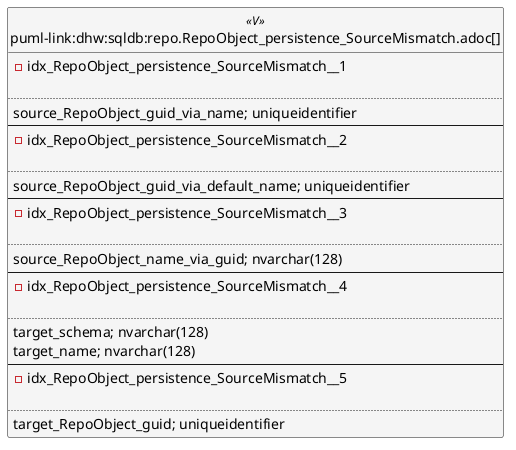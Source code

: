 @startuml
left to right direction
'top to bottom direction
hide circle
'avoide "." issues:
set namespaceSeparator none


skinparam class {
  BackgroundColor White
  BackgroundColor<<FN>> Yellow
  BackgroundColor<<FS>> Yellow
  BackgroundColor<<FT>> LightGray
  BackgroundColor<<IF>> Yellow
  BackgroundColor<<IS>> Yellow
  BackgroundColor<<P>> Aqua
  BackgroundColor<<PC>> Aqua
  BackgroundColor<<SN>> Yellow
  BackgroundColor<<SO>> SlateBlue
  BackgroundColor<<TF>> LightGray
  BackgroundColor<<TR>> Tomato
  BackgroundColor<<U>> White
  BackgroundColor<<V>> WhiteSmoke
  BackgroundColor<<X>> Aqua
  BackgroundColor<<external>> AliceBlue
}


entity "puml-link:dhw:sqldb:repo.RepoObject_persistence_SourceMismatch.adoc[]" as repo.RepoObject_persistence_SourceMismatch << V >> {
- idx_RepoObject_persistence_SourceMismatch__1

..
source_RepoObject_guid_via_name; uniqueidentifier
--
- idx_RepoObject_persistence_SourceMismatch__2

..
source_RepoObject_guid_via_default_name; uniqueidentifier
--
- idx_RepoObject_persistence_SourceMismatch__3

..
source_RepoObject_name_via_guid; nvarchar(128)
--
- idx_RepoObject_persistence_SourceMismatch__4

..
target_schema; nvarchar(128)
target_name; nvarchar(128)
--
- idx_RepoObject_persistence_SourceMismatch__5

..
target_RepoObject_guid; uniqueidentifier
}


@enduml

